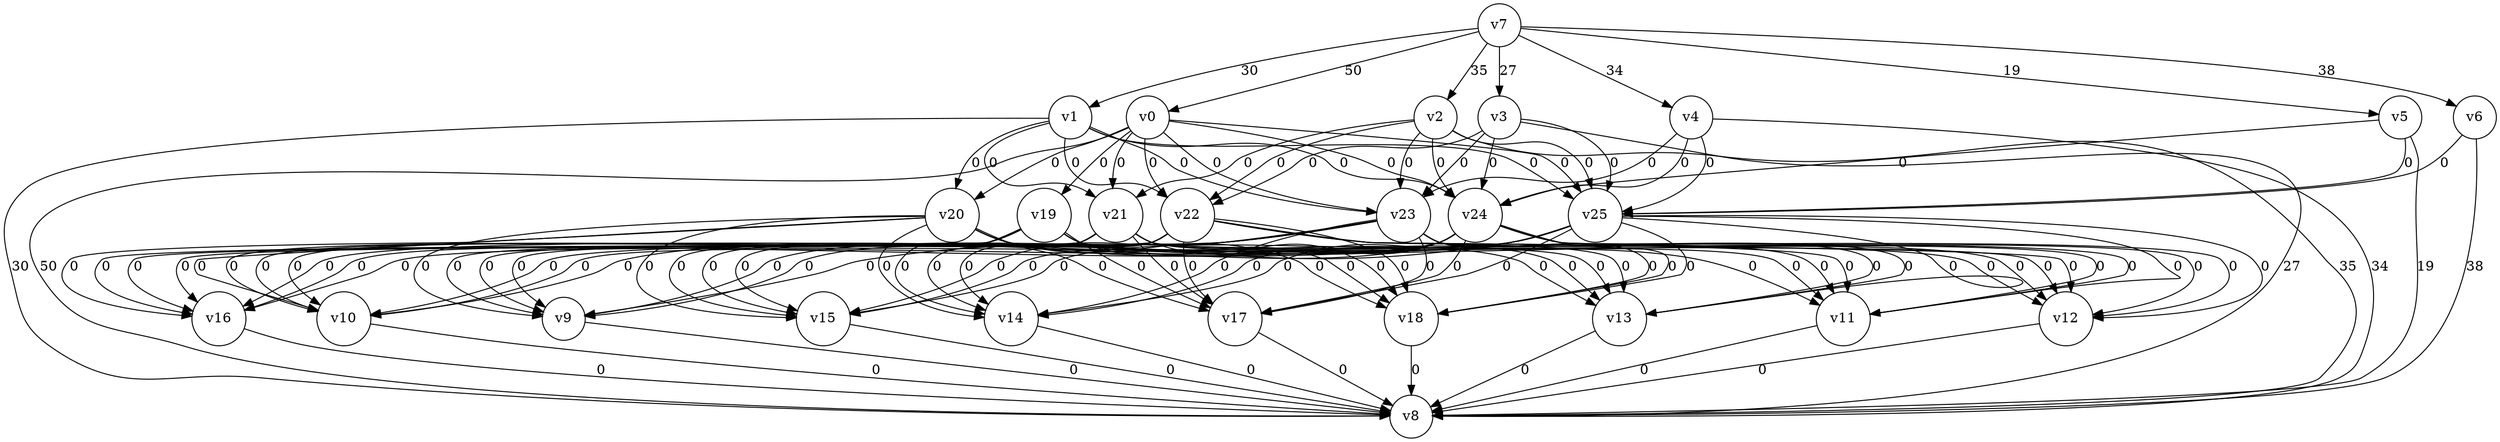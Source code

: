 digraph
{
	node [shape=circle, label="v0"] 0;
	node [shape=circle, label="v1"] 1;
	node [shape=circle, label="v2"] 2;
	node [shape=circle, label="v3"] 3;
	node [shape=circle, label="v4"] 4;
	node [shape=circle, label="v5"] 5;
	node [shape=circle, label="v6"] 6;
	node [shape=circle, label="v7"] 7;
	node [shape=circle, label="v8"] 8;
	node [shape=circle, label="v9"] 9;
	node [shape=circle, label="v10"] 10;
	node [shape=circle, label="v11"] 11;
	node [shape=circle, label="v12"] 12;
	node [shape=circle, label="v13"] 13;
	node [shape=circle, label="v14"] 14;
	node [shape=circle, label="v15"] 15;
	node [shape=circle, label="v16"] 16;
	node [shape=circle, label="v17"] 17;
	node [shape=circle, label="v18"] 18;
	node [shape=circle, label="v19"] 19;
	node [shape=circle, label="v20"] 20;
	node [shape=circle, label="v21"] 21;
	node [shape=circle, label="v22"] 22;
	node [shape=circle, label="v23"] 23;
	node [shape=circle, label="v24"] 24;
	node [shape=circle, label="v25"] 25;
	0 -> 8 [label="50"]
	0 -> 19 [label="0"]
	0 -> 20 [label="0"]
	0 -> 21 [label="0"]
	0 -> 22 [label="0"]
	0 -> 23 [label="0"]
	0 -> 24 [label="0"]
	0 -> 25 [label="0"]
	1 -> 8 [label="30"]
	1 -> 20 [label="0"]
	1 -> 21 [label="0"]
	1 -> 22 [label="0"]
	1 -> 23 [label="0"]
	1 -> 24 [label="0"]
	1 -> 25 [label="0"]
	2 -> 8 [label="35"]
	2 -> 21 [label="0"]
	2 -> 22 [label="0"]
	2 -> 23 [label="0"]
	2 -> 24 [label="0"]
	2 -> 25 [label="0"]
	3 -> 8 [label="27"]
	3 -> 22 [label="0"]
	3 -> 23 [label="0"]
	3 -> 24 [label="0"]
	3 -> 25 [label="0"]
	4 -> 8 [label="34"]
	4 -> 23 [label="0"]
	4 -> 24 [label="0"]
	4 -> 25 [label="0"]
	5 -> 8 [label="19"]
	5 -> 24 [label="0"]
	5 -> 25 [label="0"]
	6 -> 8 [label="38"]
	6 -> 25 [label="0"]
	7 -> 0 [label="50"]
	7 -> 1 [label="30"]
	7 -> 2 [label="35"]
	7 -> 3 [label="27"]
	7 -> 4 [label="34"]
	7 -> 5 [label="19"]
	7 -> 6 [label="38"]
	9 -> 8 [label="0"]
	10 -> 8 [label="0"]
	11 -> 8 [label="0"]
	12 -> 8 [label="0"]
	13 -> 8 [label="0"]
	14 -> 8 [label="0"]
	15 -> 8 [label="0"]
	16 -> 8 [label="0"]
	17 -> 8 [label="0"]
	18 -> 8 [label="0"]
	19 -> 9 [label="0"]
	19 -> 10 [label="0"]
	19 -> 11 [label="0"]
	19 -> 12 [label="0"]
	19 -> 13 [label="0"]
	19 -> 14 [label="0"]
	19 -> 15 [label="0"]
	19 -> 16 [label="0"]
	19 -> 17 [label="0"]
	19 -> 18 [label="0"]
	20 -> 9 [label="0"]
	20 -> 10 [label="0"]
	20 -> 11 [label="0"]
	20 -> 12 [label="0"]
	20 -> 13 [label="0"]
	20 -> 14 [label="0"]
	20 -> 15 [label="0"]
	20 -> 16 [label="0"]
	20 -> 17 [label="0"]
	20 -> 18 [label="0"]
	21 -> 9 [label="0"]
	21 -> 10 [label="0"]
	21 -> 11 [label="0"]
	21 -> 12 [label="0"]
	21 -> 13 [label="0"]
	21 -> 14 [label="0"]
	21 -> 15 [label="0"]
	21 -> 16 [label="0"]
	21 -> 17 [label="0"]
	21 -> 18 [label="0"]
	22 -> 9 [label="0"]
	22 -> 10 [label="0"]
	22 -> 11 [label="0"]
	22 -> 12 [label="0"]
	22 -> 13 [label="0"]
	22 -> 14 [label="0"]
	22 -> 15 [label="0"]
	22 -> 16 [label="0"]
	22 -> 17 [label="0"]
	22 -> 18 [label="0"]
	23 -> 9 [label="0"]
	23 -> 10 [label="0"]
	23 -> 11 [label="0"]
	23 -> 12 [label="0"]
	23 -> 13 [label="0"]
	23 -> 14 [label="0"]
	23 -> 15 [label="0"]
	23 -> 16 [label="0"]
	23 -> 17 [label="0"]
	23 -> 18 [label="0"]
	24 -> 9 [label="0"]
	24 -> 10 [label="0"]
	24 -> 11 [label="0"]
	24 -> 12 [label="0"]
	24 -> 13 [label="0"]
	24 -> 14 [label="0"]
	24 -> 15 [label="0"]
	24 -> 16 [label="0"]
	24 -> 17 [label="0"]
	24 -> 18 [label="0"]
	25 -> 9 [label="0"]
	25 -> 10 [label="0"]
	25 -> 11 [label="0"]
	25 -> 12 [label="0"]
	25 -> 13 [label="0"]
	25 -> 14 [label="0"]
	25 -> 15 [label="0"]
	25 -> 16 [label="0"]
	25 -> 17 [label="0"]
	25 -> 18 [label="0"]
}
